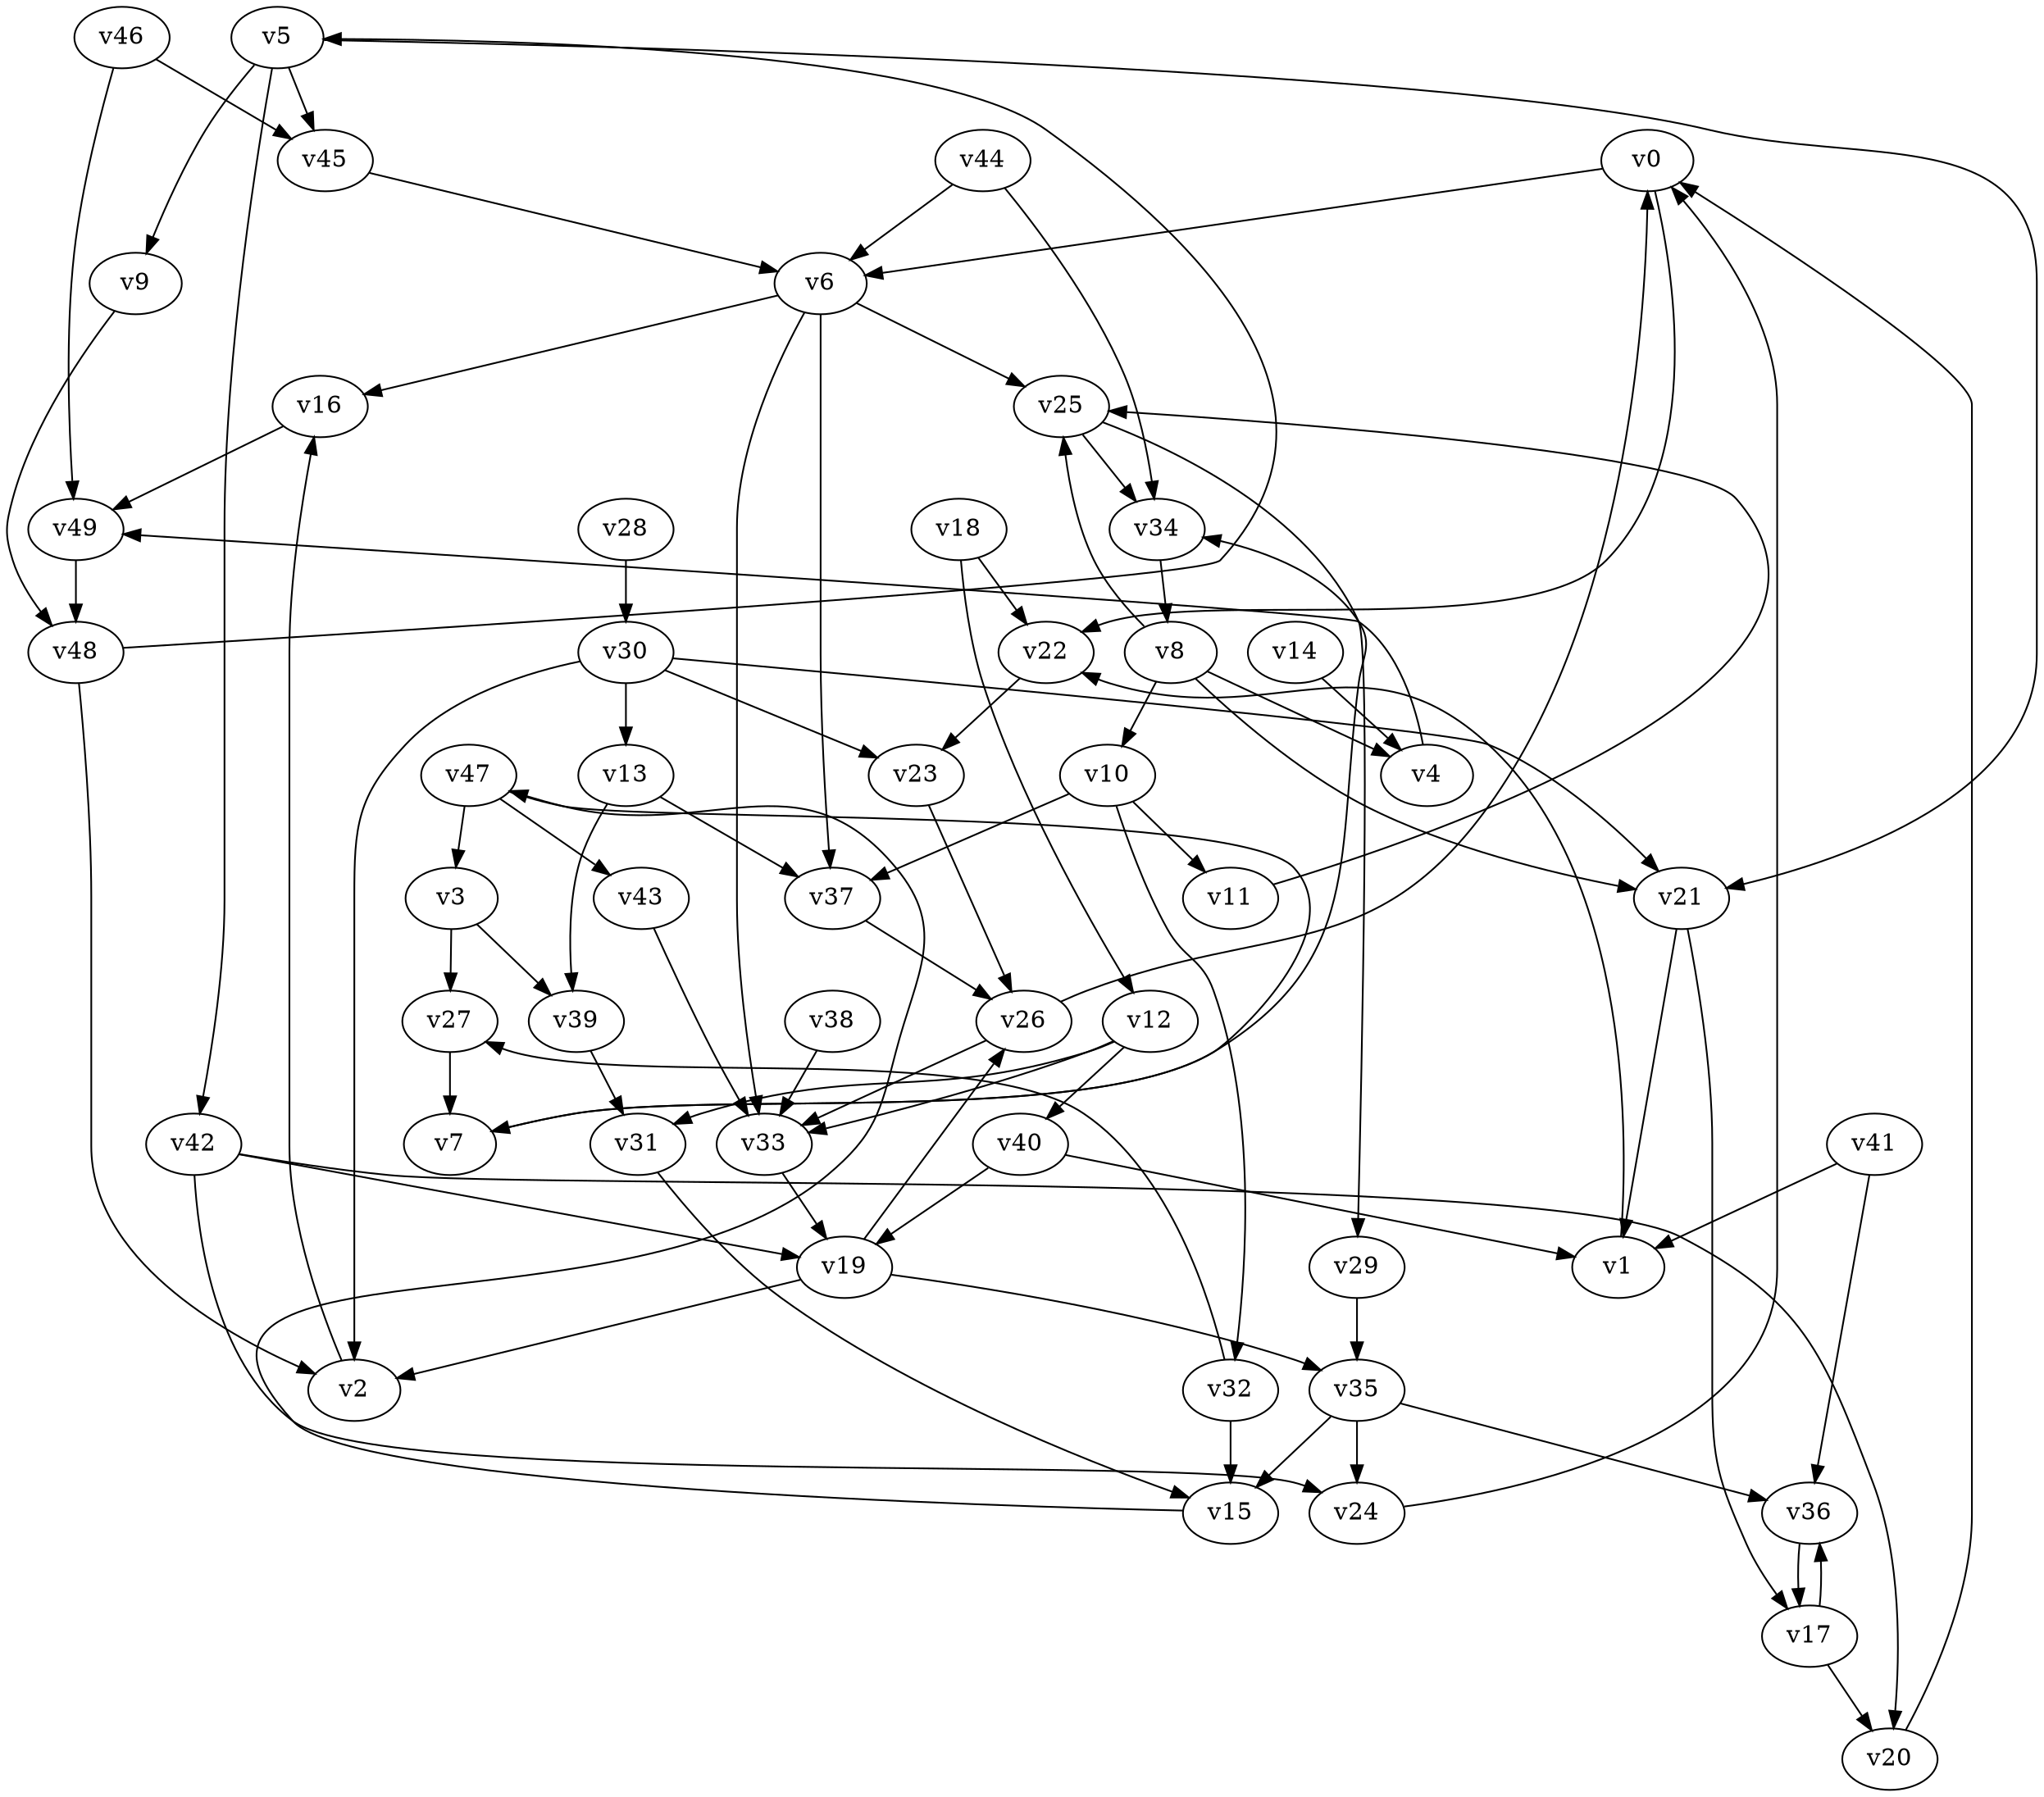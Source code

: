 // Benchmark game 63 - 50 vertices
// time_bound: 24
// targets: v42
digraph G {
    v0 [name="v0", player=0];
    v1 [name="v1", player=1];
    v2 [name="v2", player=0];
    v3 [name="v3", player=1];
    v4 [name="v4", player=0];
    v5 [name="v5", player=0];
    v6 [name="v6", player=1];
    v7 [name="v7", player=1];
    v8 [name="v8", player=0];
    v9 [name="v9", player=0];
    v10 [name="v10", player=0];
    v11 [name="v11", player=1];
    v12 [name="v12", player=0];
    v13 [name="v13", player=1];
    v14 [name="v14", player=0];
    v15 [name="v15", player=1];
    v16 [name="v16", player=0];
    v17 [name="v17", player=0];
    v18 [name="v18", player=0];
    v19 [name="v19", player=1];
    v20 [name="v20", player=0];
    v21 [name="v21", player=1];
    v22 [name="v22", player=1];
    v23 [name="v23", player=1];
    v24 [name="v24", player=0];
    v25 [name="v25", player=1];
    v26 [name="v26", player=0];
    v27 [name="v27", player=0];
    v28 [name="v28", player=1];
    v29 [name="v29", player=0];
    v30 [name="v30", player=1];
    v31 [name="v31", player=1];
    v32 [name="v32", player=0];
    v33 [name="v33", player=0];
    v34 [name="v34", player=0];
    v35 [name="v35", player=0];
    v36 [name="v36", player=0];
    v37 [name="v37", player=0];
    v38 [name="v38", player=0];
    v39 [name="v39", player=1];
    v40 [name="v40", player=0];
    v41 [name="v41", player=0];
    v42 [name="v42", player=1, target=1];
    v43 [name="v43", player=1];
    v44 [name="v44", player=0];
    v45 [name="v45", player=1];
    v46 [name="v46", player=0];
    v47 [name="v47", player=1];
    v48 [name="v48", player=1];
    v49 [name="v49", player=0];

    v0 -> v22;
    v1 -> v22 [constraint="t >= 5"];
    v2 -> v16;
    v3 -> v39;
    v4 -> v49 [constraint="t >= 2"];
    v5 -> v9;
    v6 -> v33;
    v7 -> v34 [constraint="t mod 4 == 0"];
    v8 -> v21;
    v9 -> v48;
    v10 -> v32;
    v11 -> v25 [constraint="t >= 5"];
    v12 -> v40;
    v13 -> v37;
    v14 -> v4;
    v15 -> v47 [constraint="t mod 5 == 4"];
    v16 -> v49;
    v17 -> v20;
    v18 -> v12;
    v19 -> v2;
    v20 -> v0;
    v21 -> v1;
    v22 -> v23;
    v23 -> v26;
    v24 -> v0;
    v25 -> v29 [constraint="t >= 5"];
    v26 -> v33;
    v27 -> v7;
    v28 -> v30;
    v29 -> v35;
    v30 -> v21 [constraint="t >= 3"];
    v31 -> v15;
    v32 -> v27 [constraint="t >= 1"];
    v33 -> v19;
    v34 -> v8;
    v35 -> v24;
    v36 -> v17;
    v37 -> v26;
    v38 -> v33;
    v39 -> v31;
    v40 -> v19;
    v41 -> v1;
    v42 -> v20 [constraint="t >= 2"];
    v43 -> v33;
    v44 -> v6;
    v45 -> v6;
    v46 -> v49;
    v47 -> v7 [constraint="t >= 5"];
    v48 -> v5 [constraint="t < 9"];
    v49 -> v48;
    v5 -> v45;
    v35 -> v36;
    v44 -> v34;
    v19 -> v35;
    v42 -> v19;
    v6 -> v25;
    v48 -> v2;
    v19 -> v26;
    v5 -> v42;
    v21 -> v17;
    v47 -> v3;
    v8 -> v4;
    v6 -> v37;
    v0 -> v6;
    v30 -> v2;
    v30 -> v23;
    v25 -> v34;
    v6 -> v16;
    v10 -> v37;
    v35 -> v15;
    v5 -> v21;
    v10 -> v11;
    v41 -> v36;
    v40 -> v1;
    v30 -> v13;
    v46 -> v45;
    v8 -> v10;
    v47 -> v43;
    v32 -> v15;
    v26 -> v0;
    v17 -> v36;
    v12 -> v31;
    v3 -> v27;
    v13 -> v39;
    v42 -> v24;
    v12 -> v33;
    v18 -> v22;
    v8 -> v25;
}
